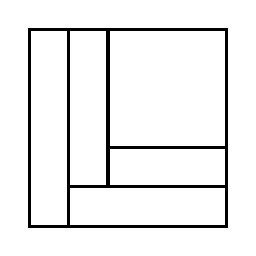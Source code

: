 \begin{tikzpicture}[very thick, scale=.5]
    \draw (0,0) rectangle (1,5);
    \draw (1,1) rectangle (2,5);
    \draw (2,2) rectangle (5,5);
    \draw (2,1) rectangle (5,2);
    \draw (1,0) rectangle (5,1);
\end{tikzpicture}
